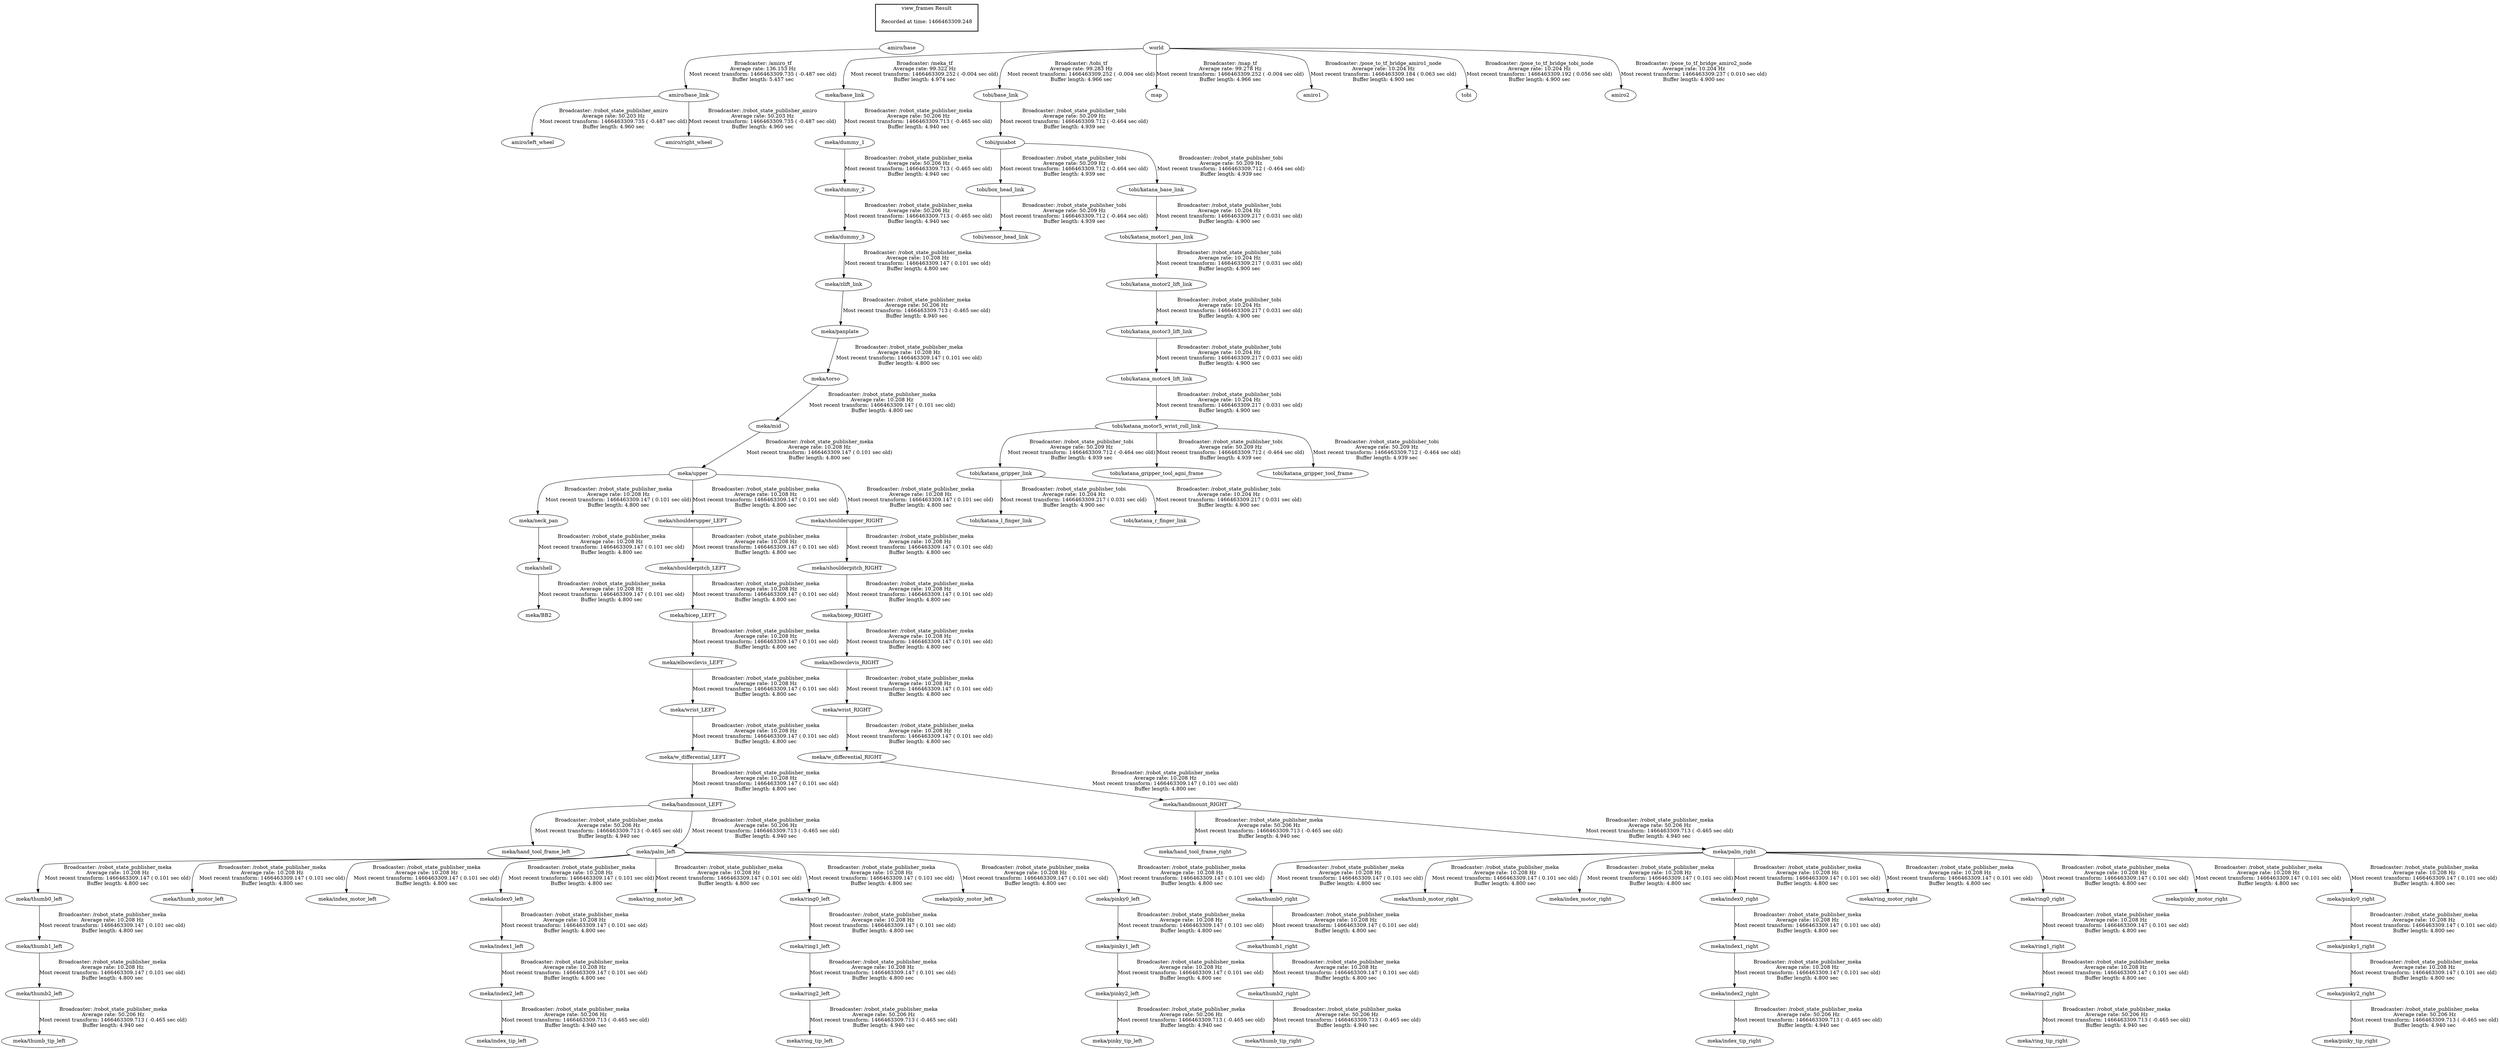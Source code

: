 digraph G {
"amiro/base" -> "amiro/base_link"[label="Broadcaster: /amiro_tf\nAverage rate: 136.153 Hz\nMost recent transform: 1466463309.735 ( -0.487 sec old)\nBuffer length: 5.457 sec\n"];
"world" -> "meka/base_link"[label="Broadcaster: /meka_tf\nAverage rate: 99.322 Hz\nMost recent transform: 1466463309.252 ( -0.004 sec old)\nBuffer length: 4.974 sec\n"];
"tobi/base_link" -> "tobi/guiabot"[label="Broadcaster: /robot_state_publisher_tobi\nAverage rate: 50.209 Hz\nMost recent transform: 1466463309.712 ( -0.464 sec old)\nBuffer length: 4.939 sec\n"];
"world" -> "tobi/base_link"[label="Broadcaster: /tobi_tf\nAverage rate: 99.283 Hz\nMost recent transform: 1466463309.252 ( -0.004 sec old)\nBuffer length: 4.966 sec\n"];
"tobi/box_head_link" -> "tobi/sensor_head_link"[label="Broadcaster: /robot_state_publisher_tobi\nAverage rate: 50.209 Hz\nMost recent transform: 1466463309.712 ( -0.464 sec old)\nBuffer length: 4.939 sec\n"];
"tobi/guiabot" -> "tobi/box_head_link"[label="Broadcaster: /robot_state_publisher_tobi\nAverage rate: 50.209 Hz\nMost recent transform: 1466463309.712 ( -0.464 sec old)\nBuffer length: 4.939 sec\n"];
"tobi/katana_motor5_wrist_roll_link" -> "tobi/katana_gripper_link"[label="Broadcaster: /robot_state_publisher_tobi\nAverage rate: 50.209 Hz\nMost recent transform: 1466463309.712 ( -0.464 sec old)\nBuffer length: 4.939 sec\n"];
"tobi/katana_motor4_lift_link" -> "tobi/katana_motor5_wrist_roll_link"[label="Broadcaster: /robot_state_publisher_tobi\nAverage rate: 10.204 Hz\nMost recent transform: 1466463309.217 ( 0.031 sec old)\nBuffer length: 4.900 sec\n"];
"tobi/katana_motor5_wrist_roll_link" -> "tobi/katana_gripper_tool_agni_frame"[label="Broadcaster: /robot_state_publisher_tobi\nAverage rate: 50.209 Hz\nMost recent transform: 1466463309.712 ( -0.464 sec old)\nBuffer length: 4.939 sec\n"];
"tobi/katana_motor5_wrist_roll_link" -> "tobi/katana_gripper_tool_frame"[label="Broadcaster: /robot_state_publisher_tobi\nAverage rate: 50.209 Hz\nMost recent transform: 1466463309.712 ( -0.464 sec old)\nBuffer length: 4.939 sec\n"];
"tobi/guiabot" -> "tobi/katana_base_link"[label="Broadcaster: /robot_state_publisher_tobi\nAverage rate: 50.209 Hz\nMost recent transform: 1466463309.712 ( -0.464 sec old)\nBuffer length: 4.939 sec\n"];
"meka/base_link" -> "meka/dummy_1"[label="Broadcaster: /robot_state_publisher_meka\nAverage rate: 50.206 Hz\nMost recent transform: 1466463309.713 ( -0.465 sec old)\nBuffer length: 4.940 sec\n"];
"meka/dummy_1" -> "meka/dummy_2"[label="Broadcaster: /robot_state_publisher_meka\nAverage rate: 50.206 Hz\nMost recent transform: 1466463309.713 ( -0.465 sec old)\nBuffer length: 4.940 sec\n"];
"meka/zlift_link" -> "meka/panplate"[label="Broadcaster: /robot_state_publisher_meka\nAverage rate: 50.206 Hz\nMost recent transform: 1466463309.713 ( -0.465 sec old)\nBuffer length: 4.940 sec\n"];
"meka/dummy_3" -> "meka/zlift_link"[label="Broadcaster: /robot_state_publisher_meka\nAverage rate: 10.208 Hz\nMost recent transform: 1466463309.147 ( 0.101 sec old)\nBuffer length: 4.800 sec\n"];
"meka/handmount_LEFT" -> "meka/hand_tool_frame_left"[label="Broadcaster: /robot_state_publisher_meka\nAverage rate: 50.206 Hz\nMost recent transform: 1466463309.713 ( -0.465 sec old)\nBuffer length: 4.940 sec\n"];
"meka/w_differential_LEFT" -> "meka/handmount_LEFT"[label="Broadcaster: /robot_state_publisher_meka\nAverage rate: 10.208 Hz\nMost recent transform: 1466463309.147 ( 0.101 sec old)\nBuffer length: 4.800 sec\n"];
"meka/handmount_RIGHT" -> "meka/hand_tool_frame_right"[label="Broadcaster: /robot_state_publisher_meka\nAverage rate: 50.206 Hz\nMost recent transform: 1466463309.713 ( -0.465 sec old)\nBuffer length: 4.940 sec\n"];
"meka/w_differential_RIGHT" -> "meka/handmount_RIGHT"[label="Broadcaster: /robot_state_publisher_meka\nAverage rate: 10.208 Hz\nMost recent transform: 1466463309.147 ( 0.101 sec old)\nBuffer length: 4.800 sec\n"];
"meka/index2_left" -> "meka/index_tip_left"[label="Broadcaster: /robot_state_publisher_meka\nAverage rate: 50.206 Hz\nMost recent transform: 1466463309.713 ( -0.465 sec old)\nBuffer length: 4.940 sec\n"];
"meka/index1_left" -> "meka/index2_left"[label="Broadcaster: /robot_state_publisher_meka\nAverage rate: 10.208 Hz\nMost recent transform: 1466463309.147 ( 0.101 sec old)\nBuffer length: 4.800 sec\n"];
"meka/pinky2_left" -> "meka/pinky_tip_left"[label="Broadcaster: /robot_state_publisher_meka\nAverage rate: 50.206 Hz\nMost recent transform: 1466463309.713 ( -0.465 sec old)\nBuffer length: 4.940 sec\n"];
"meka/pinky1_left" -> "meka/pinky2_left"[label="Broadcaster: /robot_state_publisher_meka\nAverage rate: 10.208 Hz\nMost recent transform: 1466463309.147 ( 0.101 sec old)\nBuffer length: 4.800 sec\n"];
"meka/ring2_left" -> "meka/ring_tip_left"[label="Broadcaster: /robot_state_publisher_meka\nAverage rate: 50.206 Hz\nMost recent transform: 1466463309.713 ( -0.465 sec old)\nBuffer length: 4.940 sec\n"];
"meka/ring1_left" -> "meka/ring2_left"[label="Broadcaster: /robot_state_publisher_meka\nAverage rate: 10.208 Hz\nMost recent transform: 1466463309.147 ( 0.101 sec old)\nBuffer length: 4.800 sec\n"];
"meka/thumb2_left" -> "meka/thumb_tip_left"[label="Broadcaster: /robot_state_publisher_meka\nAverage rate: 50.206 Hz\nMost recent transform: 1466463309.713 ( -0.465 sec old)\nBuffer length: 4.940 sec\n"];
"meka/thumb1_left" -> "meka/thumb2_left"[label="Broadcaster: /robot_state_publisher_meka\nAverage rate: 10.208 Hz\nMost recent transform: 1466463309.147 ( 0.101 sec old)\nBuffer length: 4.800 sec\n"];
"meka/handmount_LEFT" -> "meka/palm_left"[label="Broadcaster: /robot_state_publisher_meka\nAverage rate: 50.206 Hz\nMost recent transform: 1466463309.713 ( -0.465 sec old)\nBuffer length: 4.940 sec\n"];
"meka/handmount_RIGHT" -> "meka/palm_right"[label="Broadcaster: /robot_state_publisher_meka\nAverage rate: 50.206 Hz\nMost recent transform: 1466463309.713 ( -0.465 sec old)\nBuffer length: 4.940 sec\n"];
"meka/index2_right" -> "meka/index_tip_right"[label="Broadcaster: /robot_state_publisher_meka\nAverage rate: 50.206 Hz\nMost recent transform: 1466463309.713 ( -0.465 sec old)\nBuffer length: 4.940 sec\n"];
"meka/index1_right" -> "meka/index2_right"[label="Broadcaster: /robot_state_publisher_meka\nAverage rate: 10.208 Hz\nMost recent transform: 1466463309.147 ( 0.101 sec old)\nBuffer length: 4.800 sec\n"];
"meka/pinky2_right" -> "meka/pinky_tip_right"[label="Broadcaster: /robot_state_publisher_meka\nAverage rate: 50.206 Hz\nMost recent transform: 1466463309.713 ( -0.465 sec old)\nBuffer length: 4.940 sec\n"];
"meka/pinky1_right" -> "meka/pinky2_right"[label="Broadcaster: /robot_state_publisher_meka\nAverage rate: 10.208 Hz\nMost recent transform: 1466463309.147 ( 0.101 sec old)\nBuffer length: 4.800 sec\n"];
"meka/ring2_right" -> "meka/ring_tip_right"[label="Broadcaster: /robot_state_publisher_meka\nAverage rate: 50.206 Hz\nMost recent transform: 1466463309.713 ( -0.465 sec old)\nBuffer length: 4.940 sec\n"];
"meka/ring1_right" -> "meka/ring2_right"[label="Broadcaster: /robot_state_publisher_meka\nAverage rate: 10.208 Hz\nMost recent transform: 1466463309.147 ( 0.101 sec old)\nBuffer length: 4.800 sec\n"];
"meka/thumb2_right" -> "meka/thumb_tip_right"[label="Broadcaster: /robot_state_publisher_meka\nAverage rate: 50.206 Hz\nMost recent transform: 1466463309.713 ( -0.465 sec old)\nBuffer length: 4.940 sec\n"];
"meka/thumb1_right" -> "meka/thumb2_right"[label="Broadcaster: /robot_state_publisher_meka\nAverage rate: 10.208 Hz\nMost recent transform: 1466463309.147 ( 0.101 sec old)\nBuffer length: 4.800 sec\n"];
"meka/dummy_2" -> "meka/dummy_3"[label="Broadcaster: /robot_state_publisher_meka\nAverage rate: 50.206 Hz\nMost recent transform: 1466463309.713 ( -0.465 sec old)\nBuffer length: 4.940 sec\n"];
"amiro/base_link" -> "amiro/left_wheel"[label="Broadcaster: /robot_state_publisher_amiro\nAverage rate: 50.203 Hz\nMost recent transform: 1466463309.735 ( -0.487 sec old)\nBuffer length: 4.960 sec\n"];
"amiro/base_link" -> "amiro/right_wheel"[label="Broadcaster: /robot_state_publisher_amiro\nAverage rate: 50.203 Hz\nMost recent transform: 1466463309.735 ( -0.487 sec old)\nBuffer length: 4.960 sec\n"];
"world" -> "map"[label="Broadcaster: /map_tf\nAverage rate: 99.278 Hz\nMost recent transform: 1466463309.252 ( -0.004 sec old)\nBuffer length: 4.966 sec\n"];
"world" -> "amiro1"[label="Broadcaster: /pose_to_tf_bridge_amiro1_node\nAverage rate: 10.204 Hz\nMost recent transform: 1466463309.184 ( 0.063 sec old)\nBuffer length: 4.900 sec\n"];
"world" -> "tobi"[label="Broadcaster: /pose_to_tf_bridge_tobi_node\nAverage rate: 10.204 Hz\nMost recent transform: 1466463309.192 ( 0.056 sec old)\nBuffer length: 4.900 sec\n"];
"tobi/katana_gripper_link" -> "tobi/katana_l_finger_link"[label="Broadcaster: /robot_state_publisher_tobi\nAverage rate: 10.204 Hz\nMost recent transform: 1466463309.217 ( 0.031 sec old)\nBuffer length: 4.900 sec\n"];
"tobi/katana_base_link" -> "tobi/katana_motor1_pan_link"[label="Broadcaster: /robot_state_publisher_tobi\nAverage rate: 10.204 Hz\nMost recent transform: 1466463309.217 ( 0.031 sec old)\nBuffer length: 4.900 sec\n"];
"tobi/katana_motor1_pan_link" -> "tobi/katana_motor2_lift_link"[label="Broadcaster: /robot_state_publisher_tobi\nAverage rate: 10.204 Hz\nMost recent transform: 1466463309.217 ( 0.031 sec old)\nBuffer length: 4.900 sec\n"];
"tobi/katana_motor2_lift_link" -> "tobi/katana_motor3_lift_link"[label="Broadcaster: /robot_state_publisher_tobi\nAverage rate: 10.204 Hz\nMost recent transform: 1466463309.217 ( 0.031 sec old)\nBuffer length: 4.900 sec\n"];
"tobi/katana_motor3_lift_link" -> "tobi/katana_motor4_lift_link"[label="Broadcaster: /robot_state_publisher_tobi\nAverage rate: 10.204 Hz\nMost recent transform: 1466463309.217 ( 0.031 sec old)\nBuffer length: 4.900 sec\n"];
"tobi/katana_gripper_link" -> "tobi/katana_r_finger_link"[label="Broadcaster: /robot_state_publisher_tobi\nAverage rate: 10.204 Hz\nMost recent transform: 1466463309.217 ( 0.031 sec old)\nBuffer length: 4.900 sec\n"];
"world" -> "amiro2"[label="Broadcaster: /pose_to_tf_bridge_amiro2_node\nAverage rate: 10.204 Hz\nMost recent transform: 1466463309.237 ( 0.010 sec old)\nBuffer length: 4.900 sec\n"];
"meka/neck_pan" -> "meka/shell"[label="Broadcaster: /robot_state_publisher_meka\nAverage rate: 10.208 Hz\nMost recent transform: 1466463309.147 ( 0.101 sec old)\nBuffer length: 4.800 sec\n"];
"meka/upper" -> "meka/neck_pan"[label="Broadcaster: /robot_state_publisher_meka\nAverage rate: 10.208 Hz\nMost recent transform: 1466463309.147 ( 0.101 sec old)\nBuffer length: 4.800 sec\n"];
"meka/mid" -> "meka/upper"[label="Broadcaster: /robot_state_publisher_meka\nAverage rate: 10.208 Hz\nMost recent transform: 1466463309.147 ( 0.101 sec old)\nBuffer length: 4.800 sec\n"];
"meka/shell" -> "meka/BB2"[label="Broadcaster: /robot_state_publisher_meka\nAverage rate: 10.208 Hz\nMost recent transform: 1466463309.147 ( 0.101 sec old)\nBuffer length: 4.800 sec\n"];
"meka/upper" -> "meka/shoulderupper_LEFT"[label="Broadcaster: /robot_state_publisher_meka\nAverage rate: 10.208 Hz\nMost recent transform: 1466463309.147 ( 0.101 sec old)\nBuffer length: 4.800 sec\n"];
"meka/shoulderupper_LEFT" -> "meka/shoulderpitch_LEFT"[label="Broadcaster: /robot_state_publisher_meka\nAverage rate: 10.208 Hz\nMost recent transform: 1466463309.147 ( 0.101 sec old)\nBuffer length: 4.800 sec\n"];
"meka/shoulderpitch_LEFT" -> "meka/bicep_LEFT"[label="Broadcaster: /robot_state_publisher_meka\nAverage rate: 10.208 Hz\nMost recent transform: 1466463309.147 ( 0.101 sec old)\nBuffer length: 4.800 sec\n"];
"meka/bicep_LEFT" -> "meka/elbowclevis_LEFT"[label="Broadcaster: /robot_state_publisher_meka\nAverage rate: 10.208 Hz\nMost recent transform: 1466463309.147 ( 0.101 sec old)\nBuffer length: 4.800 sec\n"];
"meka/elbowclevis_LEFT" -> "meka/wrist_LEFT"[label="Broadcaster: /robot_state_publisher_meka\nAverage rate: 10.208 Hz\nMost recent transform: 1466463309.147 ( 0.101 sec old)\nBuffer length: 4.800 sec\n"];
"meka/wrist_LEFT" -> "meka/w_differential_LEFT"[label="Broadcaster: /robot_state_publisher_meka\nAverage rate: 10.208 Hz\nMost recent transform: 1466463309.147 ( 0.101 sec old)\nBuffer length: 4.800 sec\n"];
"meka/palm_left" -> "meka/thumb0_left"[label="Broadcaster: /robot_state_publisher_meka\nAverage rate: 10.208 Hz\nMost recent transform: 1466463309.147 ( 0.101 sec old)\nBuffer length: 4.800 sec\n"];
"meka/palm_left" -> "meka/thumb_motor_left"[label="Broadcaster: /robot_state_publisher_meka\nAverage rate: 10.208 Hz\nMost recent transform: 1466463309.147 ( 0.101 sec old)\nBuffer length: 4.800 sec\n"];
"meka/thumb0_left" -> "meka/thumb1_left"[label="Broadcaster: /robot_state_publisher_meka\nAverage rate: 10.208 Hz\nMost recent transform: 1466463309.147 ( 0.101 sec old)\nBuffer length: 4.800 sec\n"];
"meka/palm_left" -> "meka/index_motor_left"[label="Broadcaster: /robot_state_publisher_meka\nAverage rate: 10.208 Hz\nMost recent transform: 1466463309.147 ( 0.101 sec old)\nBuffer length: 4.800 sec\n"];
"meka/palm_left" -> "meka/index0_left"[label="Broadcaster: /robot_state_publisher_meka\nAverage rate: 10.208 Hz\nMost recent transform: 1466463309.147 ( 0.101 sec old)\nBuffer length: 4.800 sec\n"];
"meka/index0_left" -> "meka/index1_left"[label="Broadcaster: /robot_state_publisher_meka\nAverage rate: 10.208 Hz\nMost recent transform: 1466463309.147 ( 0.101 sec old)\nBuffer length: 4.800 sec\n"];
"meka/palm_left" -> "meka/ring_motor_left"[label="Broadcaster: /robot_state_publisher_meka\nAverage rate: 10.208 Hz\nMost recent transform: 1466463309.147 ( 0.101 sec old)\nBuffer length: 4.800 sec\n"];
"meka/palm_left" -> "meka/ring0_left"[label="Broadcaster: /robot_state_publisher_meka\nAverage rate: 10.208 Hz\nMost recent transform: 1466463309.147 ( 0.101 sec old)\nBuffer length: 4.800 sec\n"];
"meka/ring0_left" -> "meka/ring1_left"[label="Broadcaster: /robot_state_publisher_meka\nAverage rate: 10.208 Hz\nMost recent transform: 1466463309.147 ( 0.101 sec old)\nBuffer length: 4.800 sec\n"];
"meka/palm_left" -> "meka/pinky_motor_left"[label="Broadcaster: /robot_state_publisher_meka\nAverage rate: 10.208 Hz\nMost recent transform: 1466463309.147 ( 0.101 sec old)\nBuffer length: 4.800 sec\n"];
"meka/palm_left" -> "meka/pinky0_left"[label="Broadcaster: /robot_state_publisher_meka\nAverage rate: 10.208 Hz\nMost recent transform: 1466463309.147 ( 0.101 sec old)\nBuffer length: 4.800 sec\n"];
"meka/pinky0_left" -> "meka/pinky1_left"[label="Broadcaster: /robot_state_publisher_meka\nAverage rate: 10.208 Hz\nMost recent transform: 1466463309.147 ( 0.101 sec old)\nBuffer length: 4.800 sec\n"];
"meka/upper" -> "meka/shoulderupper_RIGHT"[label="Broadcaster: /robot_state_publisher_meka\nAverage rate: 10.208 Hz\nMost recent transform: 1466463309.147 ( 0.101 sec old)\nBuffer length: 4.800 sec\n"];
"meka/shoulderupper_RIGHT" -> "meka/shoulderpitch_RIGHT"[label="Broadcaster: /robot_state_publisher_meka\nAverage rate: 10.208 Hz\nMost recent transform: 1466463309.147 ( 0.101 sec old)\nBuffer length: 4.800 sec\n"];
"meka/shoulderpitch_RIGHT" -> "meka/bicep_RIGHT"[label="Broadcaster: /robot_state_publisher_meka\nAverage rate: 10.208 Hz\nMost recent transform: 1466463309.147 ( 0.101 sec old)\nBuffer length: 4.800 sec\n"];
"meka/bicep_RIGHT" -> "meka/elbowclevis_RIGHT"[label="Broadcaster: /robot_state_publisher_meka\nAverage rate: 10.208 Hz\nMost recent transform: 1466463309.147 ( 0.101 sec old)\nBuffer length: 4.800 sec\n"];
"meka/elbowclevis_RIGHT" -> "meka/wrist_RIGHT"[label="Broadcaster: /robot_state_publisher_meka\nAverage rate: 10.208 Hz\nMost recent transform: 1466463309.147 ( 0.101 sec old)\nBuffer length: 4.800 sec\n"];
"meka/wrist_RIGHT" -> "meka/w_differential_RIGHT"[label="Broadcaster: /robot_state_publisher_meka\nAverage rate: 10.208 Hz\nMost recent transform: 1466463309.147 ( 0.101 sec old)\nBuffer length: 4.800 sec\n"];
"meka/palm_right" -> "meka/thumb0_right"[label="Broadcaster: /robot_state_publisher_meka\nAverage rate: 10.208 Hz\nMost recent transform: 1466463309.147 ( 0.101 sec old)\nBuffer length: 4.800 sec\n"];
"meka/palm_right" -> "meka/thumb_motor_right"[label="Broadcaster: /robot_state_publisher_meka\nAverage rate: 10.208 Hz\nMost recent transform: 1466463309.147 ( 0.101 sec old)\nBuffer length: 4.800 sec\n"];
"meka/thumb0_right" -> "meka/thumb1_right"[label="Broadcaster: /robot_state_publisher_meka\nAverage rate: 10.208 Hz\nMost recent transform: 1466463309.147 ( 0.101 sec old)\nBuffer length: 4.800 sec\n"];
"meka/palm_right" -> "meka/index_motor_right"[label="Broadcaster: /robot_state_publisher_meka\nAverage rate: 10.208 Hz\nMost recent transform: 1466463309.147 ( 0.101 sec old)\nBuffer length: 4.800 sec\n"];
"meka/palm_right" -> "meka/index0_right"[label="Broadcaster: /robot_state_publisher_meka\nAverage rate: 10.208 Hz\nMost recent transform: 1466463309.147 ( 0.101 sec old)\nBuffer length: 4.800 sec\n"];
"meka/index0_right" -> "meka/index1_right"[label="Broadcaster: /robot_state_publisher_meka\nAverage rate: 10.208 Hz\nMost recent transform: 1466463309.147 ( 0.101 sec old)\nBuffer length: 4.800 sec\n"];
"meka/palm_right" -> "meka/ring_motor_right"[label="Broadcaster: /robot_state_publisher_meka\nAverage rate: 10.208 Hz\nMost recent transform: 1466463309.147 ( 0.101 sec old)\nBuffer length: 4.800 sec\n"];
"meka/palm_right" -> "meka/ring0_right"[label="Broadcaster: /robot_state_publisher_meka\nAverage rate: 10.208 Hz\nMost recent transform: 1466463309.147 ( 0.101 sec old)\nBuffer length: 4.800 sec\n"];
"meka/ring0_right" -> "meka/ring1_right"[label="Broadcaster: /robot_state_publisher_meka\nAverage rate: 10.208 Hz\nMost recent transform: 1466463309.147 ( 0.101 sec old)\nBuffer length: 4.800 sec\n"];
"meka/palm_right" -> "meka/pinky_motor_right"[label="Broadcaster: /robot_state_publisher_meka\nAverage rate: 10.208 Hz\nMost recent transform: 1466463309.147 ( 0.101 sec old)\nBuffer length: 4.800 sec\n"];
"meka/palm_right" -> "meka/pinky0_right"[label="Broadcaster: /robot_state_publisher_meka\nAverage rate: 10.208 Hz\nMost recent transform: 1466463309.147 ( 0.101 sec old)\nBuffer length: 4.800 sec\n"];
"meka/pinky0_right" -> "meka/pinky1_right"[label="Broadcaster: /robot_state_publisher_meka\nAverage rate: 10.208 Hz\nMost recent transform: 1466463309.147 ( 0.101 sec old)\nBuffer length: 4.800 sec\n"];
"meka/panplate" -> "meka/torso"[label="Broadcaster: /robot_state_publisher_meka\nAverage rate: 10.208 Hz\nMost recent transform: 1466463309.147 ( 0.101 sec old)\nBuffer length: 4.800 sec\n"];
"meka/torso" -> "meka/mid"[label="Broadcaster: /robot_state_publisher_meka\nAverage rate: 10.208 Hz\nMost recent transform: 1466463309.147 ( 0.101 sec old)\nBuffer length: 4.800 sec\n"];
edge [style=invis];
 subgraph cluster_legend { style=bold; color=black; label ="view_frames Result";
"Recorded at time: 1466463309.248"[ shape=plaintext ] ;
 }->"world";
edge [style=invis];
 subgraph cluster_legend { style=bold; color=black; label ="view_frames Result";
"Recorded at time: 1466463309.248"[ shape=plaintext ] ;
 }->"amiro/base";
}